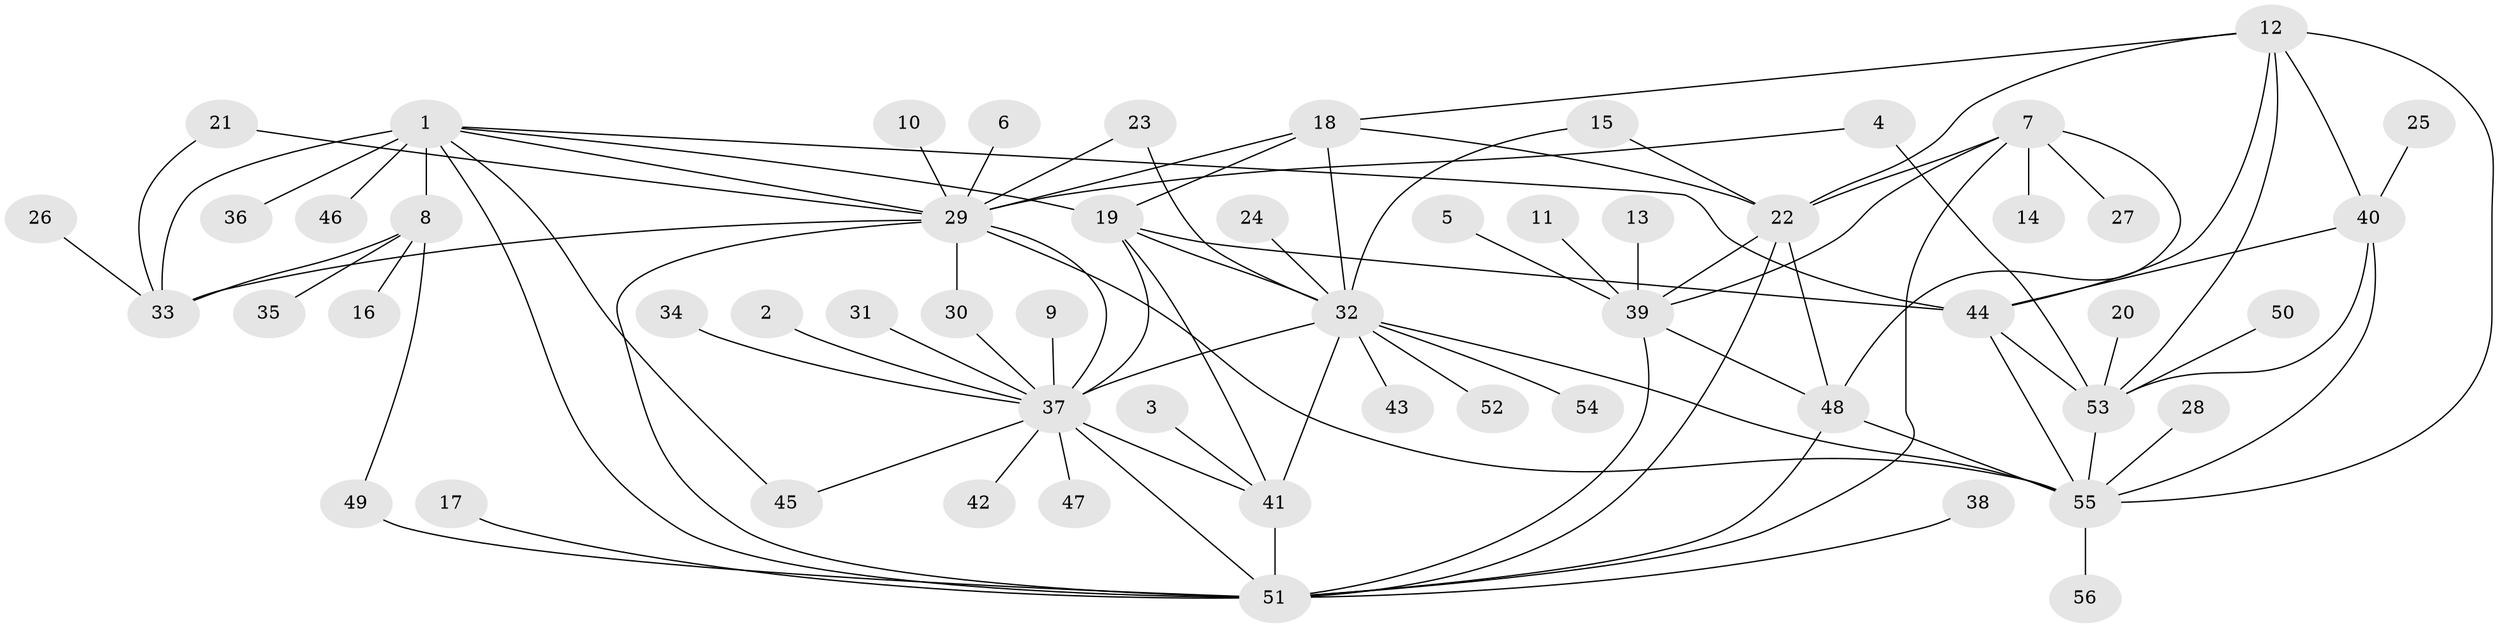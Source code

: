 // original degree distribution, {13: 0.017857142857142856, 5: 0.05357142857142857, 15: 0.008928571428571428, 6: 0.03571428571428571, 8: 0.07142857142857142, 9: 0.008928571428571428, 12: 0.008928571428571428, 11: 0.008928571428571428, 7: 0.017857142857142856, 2: 0.16964285714285715, 3: 0.05357142857142857, 1: 0.5446428571428571}
// Generated by graph-tools (version 1.1) at 2025/50/03/09/25 03:50:33]
// undirected, 56 vertices, 92 edges
graph export_dot {
graph [start="1"]
  node [color=gray90,style=filled];
  1;
  2;
  3;
  4;
  5;
  6;
  7;
  8;
  9;
  10;
  11;
  12;
  13;
  14;
  15;
  16;
  17;
  18;
  19;
  20;
  21;
  22;
  23;
  24;
  25;
  26;
  27;
  28;
  29;
  30;
  31;
  32;
  33;
  34;
  35;
  36;
  37;
  38;
  39;
  40;
  41;
  42;
  43;
  44;
  45;
  46;
  47;
  48;
  49;
  50;
  51;
  52;
  53;
  54;
  55;
  56;
  1 -- 8 [weight=3.0];
  1 -- 19 [weight=1.0];
  1 -- 29 [weight=1.0];
  1 -- 33 [weight=3.0];
  1 -- 36 [weight=1.0];
  1 -- 44 [weight=1.0];
  1 -- 45 [weight=1.0];
  1 -- 46 [weight=1.0];
  1 -- 51 [weight=1.0];
  2 -- 37 [weight=1.0];
  3 -- 41 [weight=1.0];
  4 -- 29 [weight=1.0];
  4 -- 53 [weight=1.0];
  5 -- 39 [weight=1.0];
  6 -- 29 [weight=1.0];
  7 -- 14 [weight=1.0];
  7 -- 22 [weight=1.0];
  7 -- 27 [weight=1.0];
  7 -- 39 [weight=1.0];
  7 -- 48 [weight=1.0];
  7 -- 51 [weight=1.0];
  8 -- 16 [weight=1.0];
  8 -- 33 [weight=1.0];
  8 -- 35 [weight=1.0];
  8 -- 49 [weight=1.0];
  9 -- 37 [weight=1.0];
  10 -- 29 [weight=1.0];
  11 -- 39 [weight=1.0];
  12 -- 18 [weight=1.0];
  12 -- 22 [weight=1.0];
  12 -- 40 [weight=1.0];
  12 -- 44 [weight=1.0];
  12 -- 53 [weight=1.0];
  12 -- 55 [weight=1.0];
  13 -- 39 [weight=1.0];
  15 -- 22 [weight=1.0];
  15 -- 32 [weight=1.0];
  17 -- 51 [weight=1.0];
  18 -- 19 [weight=1.0];
  18 -- 22 [weight=1.0];
  18 -- 29 [weight=1.0];
  18 -- 32 [weight=1.0];
  19 -- 32 [weight=2.0];
  19 -- 37 [weight=2.0];
  19 -- 41 [weight=2.0];
  19 -- 44 [weight=1.0];
  20 -- 53 [weight=1.0];
  21 -- 29 [weight=1.0];
  21 -- 33 [weight=1.0];
  22 -- 39 [weight=1.0];
  22 -- 48 [weight=1.0];
  22 -- 51 [weight=1.0];
  23 -- 29 [weight=1.0];
  23 -- 32 [weight=1.0];
  24 -- 32 [weight=1.0];
  25 -- 40 [weight=1.0];
  26 -- 33 [weight=1.0];
  28 -- 55 [weight=1.0];
  29 -- 30 [weight=4.0];
  29 -- 33 [weight=1.0];
  29 -- 37 [weight=2.0];
  29 -- 51 [weight=1.0];
  29 -- 55 [weight=1.0];
  30 -- 37 [weight=2.0];
  31 -- 37 [weight=1.0];
  32 -- 37 [weight=1.0];
  32 -- 41 [weight=1.0];
  32 -- 43 [weight=1.0];
  32 -- 52 [weight=1.0];
  32 -- 54 [weight=1.0];
  32 -- 55 [weight=1.0];
  34 -- 37 [weight=1.0];
  37 -- 41 [weight=1.0];
  37 -- 42 [weight=1.0];
  37 -- 45 [weight=1.0];
  37 -- 47 [weight=1.0];
  37 -- 51 [weight=1.0];
  38 -- 51 [weight=1.0];
  39 -- 48 [weight=1.0];
  39 -- 51 [weight=1.0];
  40 -- 44 [weight=1.0];
  40 -- 53 [weight=1.0];
  40 -- 55 [weight=1.0];
  41 -- 51 [weight=1.0];
  44 -- 53 [weight=1.0];
  44 -- 55 [weight=1.0];
  48 -- 51 [weight=1.0];
  48 -- 55 [weight=1.0];
  49 -- 51 [weight=1.0];
  50 -- 53 [weight=1.0];
  53 -- 55 [weight=1.0];
  55 -- 56 [weight=1.0];
}
